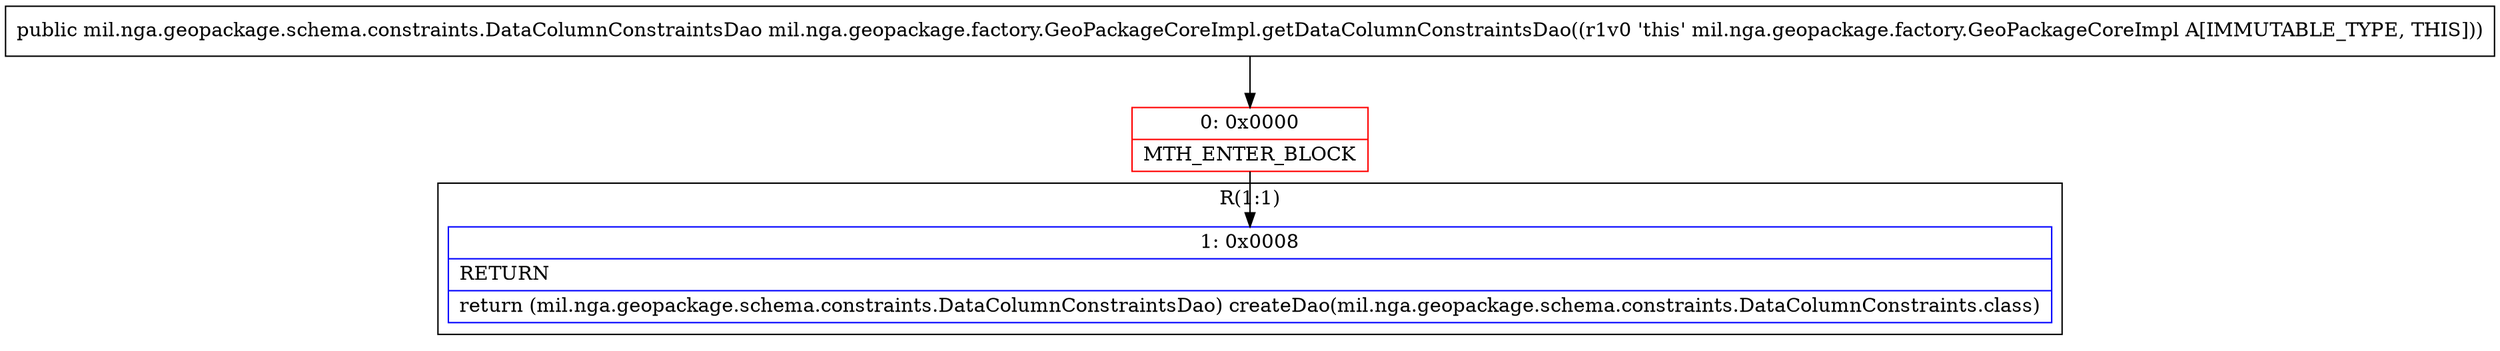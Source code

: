 digraph "CFG formil.nga.geopackage.factory.GeoPackageCoreImpl.getDataColumnConstraintsDao()Lmil\/nga\/geopackage\/schema\/constraints\/DataColumnConstraintsDao;" {
subgraph cluster_Region_947251297 {
label = "R(1:1)";
node [shape=record,color=blue];
Node_1 [shape=record,label="{1\:\ 0x0008|RETURN\l|return (mil.nga.geopackage.schema.constraints.DataColumnConstraintsDao) createDao(mil.nga.geopackage.schema.constraints.DataColumnConstraints.class)\l}"];
}
Node_0 [shape=record,color=red,label="{0\:\ 0x0000|MTH_ENTER_BLOCK\l}"];
MethodNode[shape=record,label="{public mil.nga.geopackage.schema.constraints.DataColumnConstraintsDao mil.nga.geopackage.factory.GeoPackageCoreImpl.getDataColumnConstraintsDao((r1v0 'this' mil.nga.geopackage.factory.GeoPackageCoreImpl A[IMMUTABLE_TYPE, THIS])) }"];
MethodNode -> Node_0;
Node_0 -> Node_1;
}

